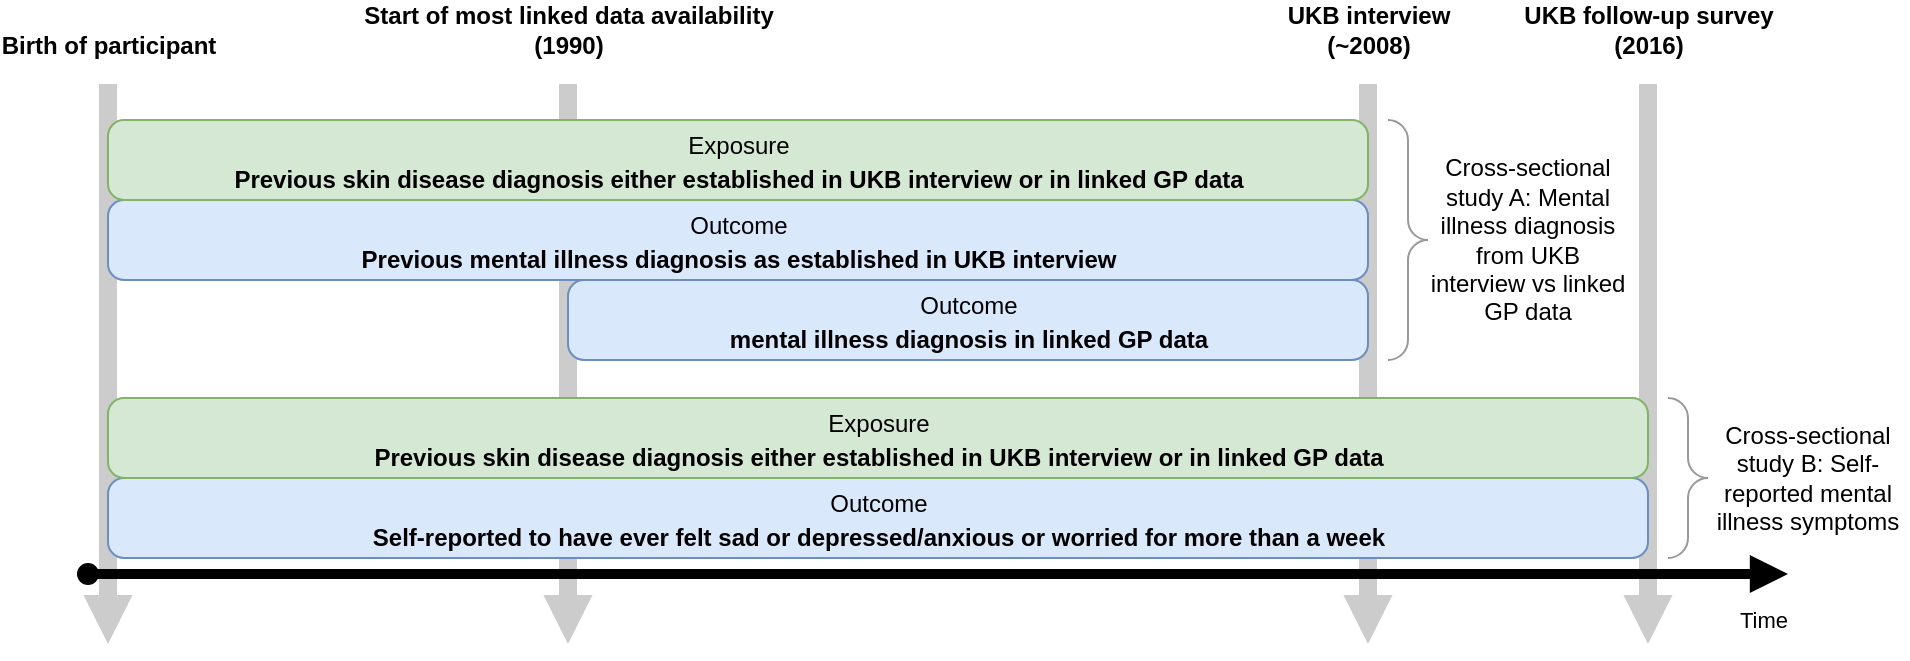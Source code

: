 <mxfile version="20.3.0" type="device"><diagram name="main" id="rfESgbqFpovChh8tzEwj"><mxGraphModel dx="1868" dy="693" grid="1" gridSize="10" guides="1" tooltips="1" connect="1" arrows="1" fold="1" page="1" pageScale="1" pageWidth="850" pageHeight="1100" math="0" shadow="0"><root><mxCell id="fJ_Qk7RF9M5uFxna_Vtm-0"/><mxCell id="fJ_Qk7RF9M5uFxna_Vtm-1" parent="fJ_Qk7RF9M5uFxna_Vtm-0"/><mxCell id="t7JyDdGjzsAH551drmnE-2" value="&lt;div&gt;&lt;b style=&quot;background-color: initial;&quot;&gt;Birth of participant&lt;/b&gt;&lt;br&gt;&lt;/div&gt;" style="endArrow=block;html=1;strokeWidth=9;fontSize=12;endSize=1;endFill=1;startSize=6;fillColor=#f5f5f5;strokeColor=#CCCCCC;labelPosition=center;verticalLabelPosition=top;align=center;verticalAlign=bottom;labelBorderColor=none;labelBackgroundColor=none;orthogonalLoop=0;anchorPointDirection=0;" parent="fJ_Qk7RF9M5uFxna_Vtm-1" edge="1"><mxGeometry x="-1" y="-10" width="50" height="50" relative="1" as="geometry"><mxPoint x="10" y="280" as="sourcePoint"/><mxPoint x="10" y="560" as="targetPoint"/><mxPoint x="10" y="-10" as="offset"/></mxGeometry></mxCell><mxCell id="t7JyDdGjzsAH551drmnE-0" value="&lt;div&gt;&lt;b&gt;UKB follow-up survey&lt;/b&gt;&lt;/div&gt;&lt;div&gt;&lt;b&gt;(2016)&lt;/b&gt;&lt;/div&gt;" style="endArrow=block;html=1;strokeWidth=9;fontSize=12;endSize=1;endFill=1;startSize=6;fillColor=#f5f5f5;strokeColor=#CCCCCC;labelPosition=center;verticalLabelPosition=top;align=center;verticalAlign=bottom;labelBorderColor=none;labelBackgroundColor=none;orthogonalLoop=0;anchorPointDirection=0;" parent="fJ_Qk7RF9M5uFxna_Vtm-1" edge="1"><mxGeometry x="-1" y="-10" width="50" height="50" relative="1" as="geometry"><mxPoint x="780" y="280" as="sourcePoint"/><mxPoint x="780" y="560" as="targetPoint"/><mxPoint x="10" y="-10" as="offset"/></mxGeometry></mxCell><mxCell id="t7JyDdGjzsAH551drmnE-1" value="&lt;div&gt;&lt;b style=&quot;background-color: initial;&quot;&gt;Start of most linked data availability&lt;br&gt;(1990)&lt;/b&gt;&lt;br&gt;&lt;/div&gt;" style="endArrow=block;html=1;strokeWidth=9;fontSize=12;endSize=1;endFill=1;startSize=6;fillColor=#f5f5f5;strokeColor=#CCCCCC;labelPosition=center;verticalLabelPosition=top;align=center;verticalAlign=bottom;labelBorderColor=none;labelBackgroundColor=none;orthogonalLoop=0;anchorPointDirection=0;" parent="fJ_Qk7RF9M5uFxna_Vtm-1" edge="1"><mxGeometry x="-1" y="-10" width="50" height="50" relative="1" as="geometry"><mxPoint x="240" y="280" as="sourcePoint"/><mxPoint x="240" y="560" as="targetPoint"/><mxPoint x="10" y="-10" as="offset"/></mxGeometry></mxCell><mxCell id="fJ_Qk7RF9M5uFxna_Vtm-2" value="&lt;div&gt;&lt;b&gt;UKB interview&lt;/b&gt;&lt;/div&gt;&lt;div&gt;&lt;b&gt;(~2008)&lt;/b&gt;&lt;/div&gt;" style="endArrow=block;html=1;strokeWidth=9;fontSize=12;endSize=1;endFill=1;startSize=6;fillColor=#f5f5f5;strokeColor=#CCCCCC;labelPosition=center;verticalLabelPosition=top;align=center;verticalAlign=bottom;labelBorderColor=none;labelBackgroundColor=none;orthogonalLoop=0;anchorPointDirection=0;" parent="fJ_Qk7RF9M5uFxna_Vtm-1" edge="1"><mxGeometry x="-1" y="-10" width="50" height="50" relative="1" as="geometry"><mxPoint x="640" y="280" as="sourcePoint"/><mxPoint x="640" y="560" as="targetPoint"/><mxPoint x="10" y="-10" as="offset"/></mxGeometry></mxCell><mxCell id="fJ_Qk7RF9M5uFxna_Vtm-5" value="Time" style="endArrow=block;html=1;startArrow=oval;startFill=1;strokeWidth=5;endFill=1;labelPosition=right;verticalLabelPosition=bottom;align=left;verticalAlign=top;" parent="fJ_Qk7RF9M5uFxna_Vtm-1" edge="1"><mxGeometry x="0.938" y="-10" width="50" height="50" relative="1" as="geometry"><mxPoint y="525" as="sourcePoint"/><mxPoint x="850" y="525" as="targetPoint"/><mxPoint as="offset"/></mxGeometry></mxCell><mxCell id="fJ_Qk7RF9M5uFxna_Vtm-9" value="&lt;font&gt;&lt;span style=&quot;font-size: 12px&quot;&gt;Outcome&lt;br&gt;&lt;b&gt;Previous mental illness diagnosis as established in UKB interview&lt;/b&gt;&lt;br&gt;&lt;/span&gt;&lt;/font&gt;" style="rounded=1;html=1;fontSize=14;fillColor=#dae8fc;strokeColor=#6c8ebf;arcSize=20;labelPosition=center;verticalLabelPosition=middle;align=center;verticalAlign=middle;absoluteArcSize=0;gradientDirection=west;" parent="fJ_Qk7RF9M5uFxna_Vtm-1" vertex="1"><mxGeometry x="10" y="338" width="630" height="40" as="geometry"/></mxCell><mxCell id="t7JyDdGjzsAH551drmnE-3" value="&lt;font&gt;&lt;span style=&quot;font-size: 12px&quot;&gt;Outcome&lt;br&gt;&lt;b&gt;mental illness diagnosis in linked GP data&lt;/b&gt;&lt;/span&gt;&lt;/font&gt;" style="rounded=1;html=1;fontSize=14;fillColor=#dae8fc;strokeColor=#6c8ebf;arcSize=20;labelPosition=center;verticalLabelPosition=middle;align=center;verticalAlign=middle;absoluteArcSize=0;gradientDirection=west;" parent="fJ_Qk7RF9M5uFxna_Vtm-1" vertex="1"><mxGeometry x="240" y="378" width="400" height="40" as="geometry"/></mxCell><mxCell id="t7JyDdGjzsAH551drmnE-4" value="&lt;font&gt;&lt;span style=&quot;font-size: 12px&quot;&gt;Outcome&lt;br&gt;&lt;/span&gt;&lt;b style=&quot;font-size: 12px;&quot;&gt;Self-reported to have ever felt sad or depressed/anxious or worried for more than a week&lt;/b&gt;&lt;span style=&quot;font-size: 12px&quot;&gt;&lt;br&gt;&lt;/span&gt;&lt;/font&gt;" style="rounded=1;html=1;fontSize=14;fillColor=#dae8fc;strokeColor=#6c8ebf;arcSize=20;labelPosition=center;verticalLabelPosition=middle;align=center;verticalAlign=middle;absoluteArcSize=0;gradientDirection=west;" parent="fJ_Qk7RF9M5uFxna_Vtm-1" vertex="1"><mxGeometry x="10" y="477" width="770" height="40" as="geometry"/></mxCell><mxCell id="t7JyDdGjzsAH551drmnE-6" value="&lt;font&gt;&lt;span style=&quot;font-size: 12px&quot;&gt;Exposure&lt;br&gt;&lt;b&gt;Previous skin disease diagnosis either established in UKB interview or in linked GP data&lt;/b&gt;&lt;br&gt;&lt;/span&gt;&lt;/font&gt;" style="rounded=1;html=1;fontSize=14;fillColor=#d5e8d4;strokeColor=#82b366;arcSize=20;labelPosition=center;verticalLabelPosition=middle;align=center;verticalAlign=middle;absoluteArcSize=0;gradientDirection=west;" parent="fJ_Qk7RF9M5uFxna_Vtm-1" vertex="1"><mxGeometry x="10" y="298" width="630" height="40" as="geometry"/></mxCell><mxCell id="t7JyDdGjzsAH551drmnE-7" value="&lt;font&gt;&lt;span style=&quot;font-size: 12px&quot;&gt;Exposure&lt;br&gt;&lt;b&gt;Previous skin disease diagnosis either established in UKB interview or in linked GP data&lt;/b&gt;&lt;br&gt;&lt;/span&gt;&lt;/font&gt;" style="rounded=1;html=1;fontSize=14;fillColor=#d5e8d4;strokeColor=#82b366;arcSize=20;labelPosition=center;verticalLabelPosition=middle;align=center;verticalAlign=middle;absoluteArcSize=0;gradientDirection=west;" parent="fJ_Qk7RF9M5uFxna_Vtm-1" vertex="1"><mxGeometry x="10" y="437" width="770" height="40" as="geometry"/></mxCell><mxCell id="t7JyDdGjzsAH551drmnE-8" value="" style="verticalLabelPosition=bottom;shadow=0;dashed=0;align=center;html=1;verticalAlign=top;strokeWidth=1;shape=mxgraph.mockup.markup.curlyBrace;strokeColor=#999999;gradientColor=#FFFFFF;gradientDirection=west;rotation=90;" parent="fJ_Qk7RF9M5uFxna_Vtm-1" vertex="1"><mxGeometry x="600" y="348" width="120" height="20" as="geometry"/></mxCell><mxCell id="t7JyDdGjzsAH551drmnE-9" value="Cross-sectional study A: Mental illness diagnosis from UKB interview vs linked GP data" style="text;html=1;strokeColor=none;fillColor=none;align=center;verticalAlign=middle;whiteSpace=wrap;rounded=0;" parent="fJ_Qk7RF9M5uFxna_Vtm-1" vertex="1"><mxGeometry x="670" y="343" width="100" height="30" as="geometry"/></mxCell><mxCell id="t7JyDdGjzsAH551drmnE-10" value="" style="verticalLabelPosition=bottom;shadow=0;dashed=0;align=center;html=1;verticalAlign=top;strokeWidth=1;shape=mxgraph.mockup.markup.curlyBrace;strokeColor=#999999;gradientColor=#FFFFFF;gradientDirection=west;rotation=90;" parent="fJ_Qk7RF9M5uFxna_Vtm-1" vertex="1"><mxGeometry x="760" y="467" width="80" height="20" as="geometry"/></mxCell><mxCell id="t7JyDdGjzsAH551drmnE-11" value="Cross-sectional study B: Self-reported mental illness symptoms" style="text;html=1;strokeColor=none;fillColor=none;align=center;verticalAlign=middle;whiteSpace=wrap;rounded=0;" parent="fJ_Qk7RF9M5uFxna_Vtm-1" vertex="1"><mxGeometry x="810" y="462" width="100" height="30" as="geometry"/></mxCell></root></mxGraphModel></diagram></mxfile>